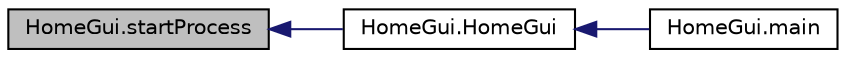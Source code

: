 digraph G
{
  edge [fontname="Helvetica",fontsize="10",labelfontname="Helvetica",labelfontsize="10"];
  node [fontname="Helvetica",fontsize="10",shape=record];
  rankdir="LR";
  Node1 [label="HomeGui.startProcess",height=0.2,width=0.4,color="black", fillcolor="grey75", style="filled" fontcolor="black"];
  Node1 -> Node2 [dir="back",color="midnightblue",fontsize="10",style="solid",fontname="Helvetica"];
  Node2 [label="HomeGui.HomeGui",height=0.2,width=0.4,color="black", fillcolor="white", style="filled",URL="$class_home_gui.html#add92e1cf71983b9cc6f70f040d3ea593",tooltip="Initialize GUI component and start the process."];
  Node2 -> Node3 [dir="back",color="midnightblue",fontsize="10",style="solid",fontname="Helvetica"];
  Node3 [label="HomeGui.main",height=0.2,width=0.4,color="black", fillcolor="white", style="filled",URL="$class_home_gui.html#a241867731938068ae82ae7d5e7371fa3",tooltip="Launch the application."];
}
